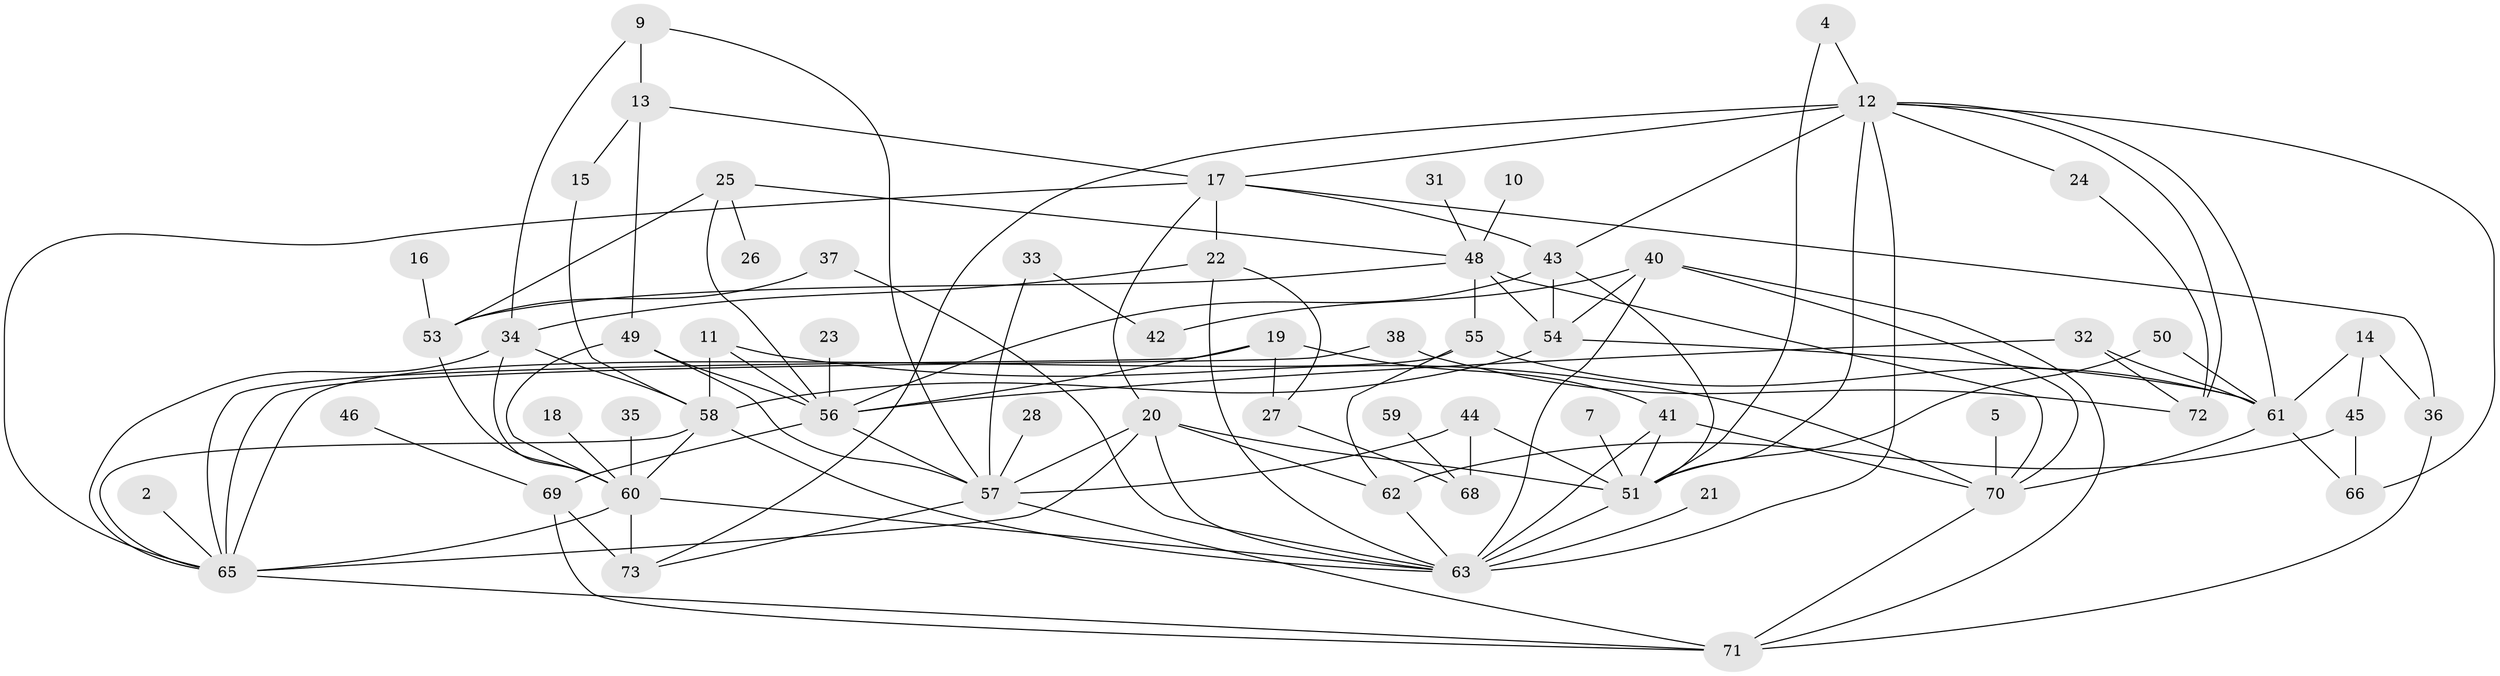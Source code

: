 // original degree distribution, {2: 0.2, 1: 0.20689655172413793, 5: 0.07586206896551724, 0: 0.06206896551724138, 3: 0.2413793103448276, 6: 0.041379310344827586, 4: 0.15172413793103448, 7: 0.006896551724137931, 8: 0.006896551724137931, 9: 0.006896551724137931}
// Generated by graph-tools (version 1.1) at 2025/25/03/09/25 03:25:13]
// undirected, 62 vertices, 122 edges
graph export_dot {
graph [start="1"]
  node [color=gray90,style=filled];
  2;
  4;
  5;
  7;
  9;
  10;
  11;
  12;
  13;
  14;
  15;
  16;
  17;
  18;
  19;
  20;
  21;
  22;
  23;
  24;
  25;
  26;
  27;
  28;
  31;
  32;
  33;
  34;
  35;
  36;
  37;
  38;
  40;
  41;
  42;
  43;
  44;
  45;
  46;
  48;
  49;
  50;
  51;
  53;
  54;
  55;
  56;
  57;
  58;
  59;
  60;
  61;
  62;
  63;
  65;
  66;
  68;
  69;
  70;
  71;
  72;
  73;
  2 -- 65 [weight=1.0];
  4 -- 12 [weight=1.0];
  4 -- 51 [weight=1.0];
  5 -- 70 [weight=1.0];
  7 -- 51 [weight=1.0];
  9 -- 13 [weight=1.0];
  9 -- 34 [weight=1.0];
  9 -- 57 [weight=1.0];
  10 -- 48 [weight=1.0];
  11 -- 56 [weight=1.0];
  11 -- 58 [weight=1.0];
  11 -- 70 [weight=1.0];
  12 -- 17 [weight=1.0];
  12 -- 24 [weight=1.0];
  12 -- 43 [weight=1.0];
  12 -- 51 [weight=1.0];
  12 -- 61 [weight=1.0];
  12 -- 63 [weight=1.0];
  12 -- 66 [weight=1.0];
  12 -- 72 [weight=1.0];
  12 -- 73 [weight=1.0];
  13 -- 15 [weight=1.0];
  13 -- 17 [weight=1.0];
  13 -- 49 [weight=1.0];
  14 -- 36 [weight=1.0];
  14 -- 45 [weight=1.0];
  14 -- 61 [weight=1.0];
  15 -- 58 [weight=1.0];
  16 -- 53 [weight=1.0];
  17 -- 20 [weight=1.0];
  17 -- 22 [weight=1.0];
  17 -- 36 [weight=1.0];
  17 -- 43 [weight=1.0];
  17 -- 65 [weight=1.0];
  18 -- 60 [weight=1.0];
  19 -- 27 [weight=1.0];
  19 -- 41 [weight=1.0];
  19 -- 56 [weight=1.0];
  19 -- 65 [weight=1.0];
  20 -- 51 [weight=1.0];
  20 -- 57 [weight=1.0];
  20 -- 62 [weight=1.0];
  20 -- 63 [weight=1.0];
  20 -- 65 [weight=1.0];
  21 -- 63 [weight=1.0];
  22 -- 27 [weight=1.0];
  22 -- 34 [weight=1.0];
  22 -- 63 [weight=1.0];
  23 -- 56 [weight=1.0];
  24 -- 72 [weight=1.0];
  25 -- 26 [weight=1.0];
  25 -- 48 [weight=1.0];
  25 -- 53 [weight=1.0];
  25 -- 56 [weight=1.0];
  27 -- 68 [weight=1.0];
  28 -- 57 [weight=1.0];
  31 -- 48 [weight=1.0];
  32 -- 56 [weight=1.0];
  32 -- 61 [weight=1.0];
  32 -- 72 [weight=1.0];
  33 -- 42 [weight=1.0];
  33 -- 57 [weight=1.0];
  34 -- 58 [weight=1.0];
  34 -- 60 [weight=1.0];
  34 -- 65 [weight=1.0];
  35 -- 60 [weight=1.0];
  36 -- 71 [weight=1.0];
  37 -- 53 [weight=1.0];
  37 -- 63 [weight=1.0];
  38 -- 65 [weight=1.0];
  38 -- 72 [weight=1.0];
  40 -- 42 [weight=1.0];
  40 -- 54 [weight=1.0];
  40 -- 63 [weight=1.0];
  40 -- 70 [weight=1.0];
  40 -- 71 [weight=1.0];
  41 -- 51 [weight=1.0];
  41 -- 63 [weight=1.0];
  41 -- 70 [weight=1.0];
  43 -- 51 [weight=1.0];
  43 -- 54 [weight=1.0];
  43 -- 56 [weight=1.0];
  44 -- 51 [weight=1.0];
  44 -- 57 [weight=1.0];
  44 -- 68 [weight=1.0];
  45 -- 62 [weight=3.0];
  45 -- 66 [weight=1.0];
  46 -- 69 [weight=1.0];
  48 -- 53 [weight=1.0];
  48 -- 54 [weight=1.0];
  48 -- 55 [weight=1.0];
  48 -- 70 [weight=1.0];
  49 -- 56 [weight=1.0];
  49 -- 57 [weight=1.0];
  49 -- 60 [weight=1.0];
  50 -- 51 [weight=1.0];
  50 -- 61 [weight=1.0];
  51 -- 63 [weight=2.0];
  53 -- 60 [weight=1.0];
  54 -- 58 [weight=1.0];
  54 -- 61 [weight=1.0];
  55 -- 61 [weight=1.0];
  55 -- 62 [weight=1.0];
  55 -- 65 [weight=1.0];
  56 -- 57 [weight=1.0];
  56 -- 69 [weight=1.0];
  57 -- 71 [weight=1.0];
  57 -- 73 [weight=1.0];
  58 -- 60 [weight=1.0];
  58 -- 63 [weight=1.0];
  58 -- 65 [weight=1.0];
  59 -- 68 [weight=1.0];
  60 -- 63 [weight=1.0];
  60 -- 65 [weight=1.0];
  60 -- 73 [weight=2.0];
  61 -- 66 [weight=1.0];
  61 -- 70 [weight=1.0];
  62 -- 63 [weight=1.0];
  65 -- 71 [weight=1.0];
  69 -- 71 [weight=1.0];
  69 -- 73 [weight=1.0];
  70 -- 71 [weight=1.0];
}
